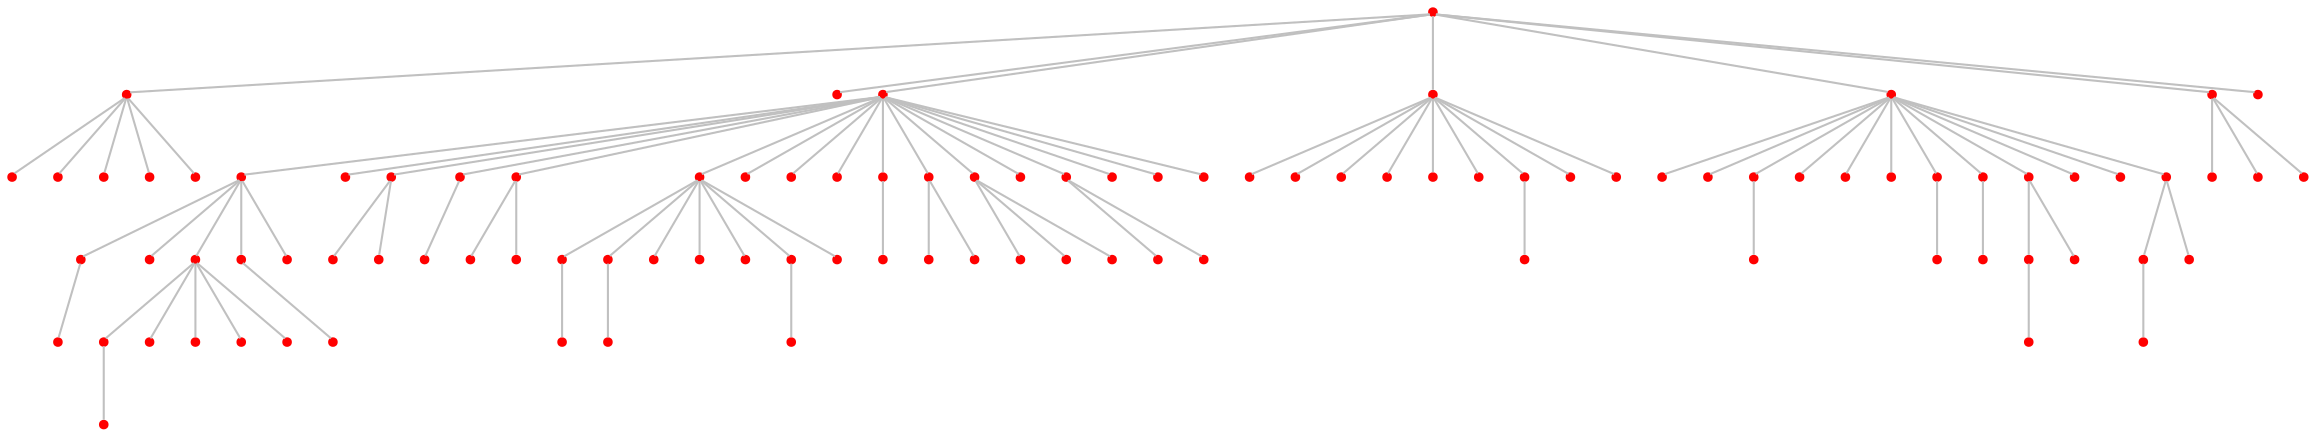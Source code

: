 graph {
	1 [color=red shape=point]
	6 [color=red shape=point]
	1 -- 6 [color=gray]
	25 [color=red shape=point]
	1 -- 25 [color=gray]
	2 [color=red shape=point]
	1 -- 2 [color=gray]
	12 [color=red shape=point]
	1 -- 12 [color=gray]
	0 [color=red shape=point]
	1 -- 0 [color=gray]
	36 [color=red shape=point]
	1 -- 36 [color=gray]
	14 [color=red shape=point]
	1 -- 14 [color=gray]
	55 [color=red shape=point]
	6 -- 55 [color=gray]
	56 [color=red shape=point]
	6 -- 56 [color=gray]
	20 [color=red shape=point]
	6 -- 20 [color=gray]
	76 [color=red shape=point]
	6 -- 76 [color=gray]
	70 [color=red shape=point]
	6 -- 70 [color=gray]
	10 [color=red shape=point]
	2 -- 10 [color=gray]
	88 [color=red shape=point]
	2 -- 88 [color=gray]
	41 [color=red shape=point]
	2 -- 41 [color=gray]
	7 [color=red shape=point]
	2 -- 7 [color=gray]
	11 [color=red shape=point]
	2 -- 11 [color=gray]
	3 [color=red shape=point]
	2 -- 3 [color=gray]
	24 [color=red shape=point]
	2 -- 24 [color=gray]
	92 [color=red shape=point]
	2 -- 92 [color=gray]
	37 [color=red shape=point]
	2 -- 37 [color=gray]
	35 [color=red shape=point]
	2 -- 35 [color=gray]
	38 [color=red shape=point]
	2 -- 38 [color=gray]
	4 [color=red shape=point]
	2 -- 4 [color=gray]
	95 [color=red shape=point]
	2 -- 95 [color=gray]
	5 [color=red shape=point]
	2 -- 5 [color=gray]
	80 [color=red shape=point]
	2 -- 80 [color=gray]
	82 [color=red shape=point]
	2 -- 82 [color=gray]
	46 [color=red shape=point]
	2 -- 46 [color=gray]
	19 [color=red shape=point]
	12 -- 19 [color=gray]
	87 [color=red shape=point]
	12 -- 87 [color=gray]
	99 [color=red shape=point]
	12 -- 99 [color=gray]
	97 [color=red shape=point]
	12 -- 97 [color=gray]
	34 [color=red shape=point]
	12 -- 34 [color=gray]
	63 [color=red shape=point]
	12 -- 63 [color=gray]
	62 [color=red shape=point]
	12 -- 62 [color=gray]
	22 [color=red shape=point]
	12 -- 22 [color=gray]
	67 [color=red shape=point]
	12 -- 67 [color=gray]
	47 [color=red shape=point]
	0 -- 47 [color=gray]
	51 [color=red shape=point]
	0 -- 51 [color=gray]
	57 [color=red shape=point]
	0 -- 57 [color=gray]
	68 [color=red shape=point]
	0 -- 68 [color=gray]
	27 [color=red shape=point]
	0 -- 27 [color=gray]
	15 [color=red shape=point]
	0 -- 15 [color=gray]
	31 [color=red shape=point]
	0 -- 31 [color=gray]
	21 [color=red shape=point]
	0 -- 21 [color=gray]
	8 [color=red shape=point]
	0 -- 8 [color=gray]
	23 [color=red shape=point]
	0 -- 23 [color=gray]
	86 [color=red shape=point]
	0 -- 86 [color=gray]
	32 [color=red shape=point]
	0 -- 32 [color=gray]
	83 [color=red shape=point]
	36 -- 83 [color=gray]
	93 [color=red shape=point]
	36 -- 93 [color=gray]
	78 [color=red shape=point]
	36 -- 78 [color=gray]
	13 [color=red shape=point]
	10 -- 13 [color=gray]
	73 [color=red shape=point]
	10 -- 73 [color=gray]
	49 [color=red shape=point]
	10 -- 49 [color=gray]
	48 [color=red shape=point]
	10 -- 48 [color=gray]
	85 [color=red shape=point]
	10 -- 85 [color=gray]
	94 [color=red shape=point]
	41 -- 94 [color=gray]
	54 [color=red shape=point]
	41 -- 54 [color=gray]
	98 [color=red shape=point]
	7 -- 98 [color=gray]
	74 [color=red shape=point]
	11 -- 74 [color=gray]
	75 [color=red shape=point]
	11 -- 75 [color=gray]
	28 [color=red shape=point]
	3 -- 28 [color=gray]
	9 [color=red shape=point]
	3 -- 9 [color=gray]
	17 [color=red shape=point]
	3 -- 17 [color=gray]
	59 [color=red shape=point]
	3 -- 59 [color=gray]
	29 [color=red shape=point]
	3 -- 29 [color=gray]
	18 [color=red shape=point]
	3 -- 18 [color=gray]
	66 [color=red shape=point]
	3 -- 66 [color=gray]
	77 [color=red shape=point]
	35 -- 77 [color=gray]
	39 [color=red shape=point]
	38 -- 39 [color=gray]
	84 [color=red shape=point]
	38 -- 84 [color=gray]
	42 [color=red shape=point]
	4 -- 42 [color=gray]
	16 [color=red shape=point]
	4 -- 16 [color=gray]
	30 [color=red shape=point]
	4 -- 30 [color=gray]
	26 [color=red shape=point]
	5 -- 26 [color=gray]
	71 [color=red shape=point]
	5 -- 71 [color=gray]
	91 [color=red shape=point]
	62 -- 91 [color=gray]
	96 [color=red shape=point]
	57 -- 96 [color=gray]
	72 [color=red shape=point]
	31 -- 72 [color=gray]
	40 [color=red shape=point]
	21 -- 40 [color=gray]
	33 [color=red shape=point]
	8 -- 33 [color=gray]
	53 [color=red shape=point]
	8 -- 53 [color=gray]
	61 [color=red shape=point]
	32 -- 61 [color=gray]
	90 [color=red shape=point]
	32 -- 90 [color=gray]
	44 [color=red shape=point]
	13 -- 44 [color=gray]
	50 [color=red shape=point]
	49 -- 50 [color=gray]
	79 [color=red shape=point]
	49 -- 79 [color=gray]
	52 [color=red shape=point]
	49 -- 52 [color=gray]
	81 [color=red shape=point]
	49 -- 81 [color=gray]
	60 [color=red shape=point]
	49 -- 60 [color=gray]
	58 [color=red shape=point]
	48 -- 58 [color=gray]
	45 [color=red shape=point]
	28 -- 45 [color=gray]
	43 [color=red shape=point]
	9 -- 43 [color=gray]
	65 [color=red shape=point]
	18 -- 65 [color=gray]
	64 [color=red shape=point]
	33 -- 64 [color=gray]
	89 [color=red shape=point]
	61 -- 89 [color=gray]
	69 [color=red shape=point]
	50 -- 69 [color=gray]
}
